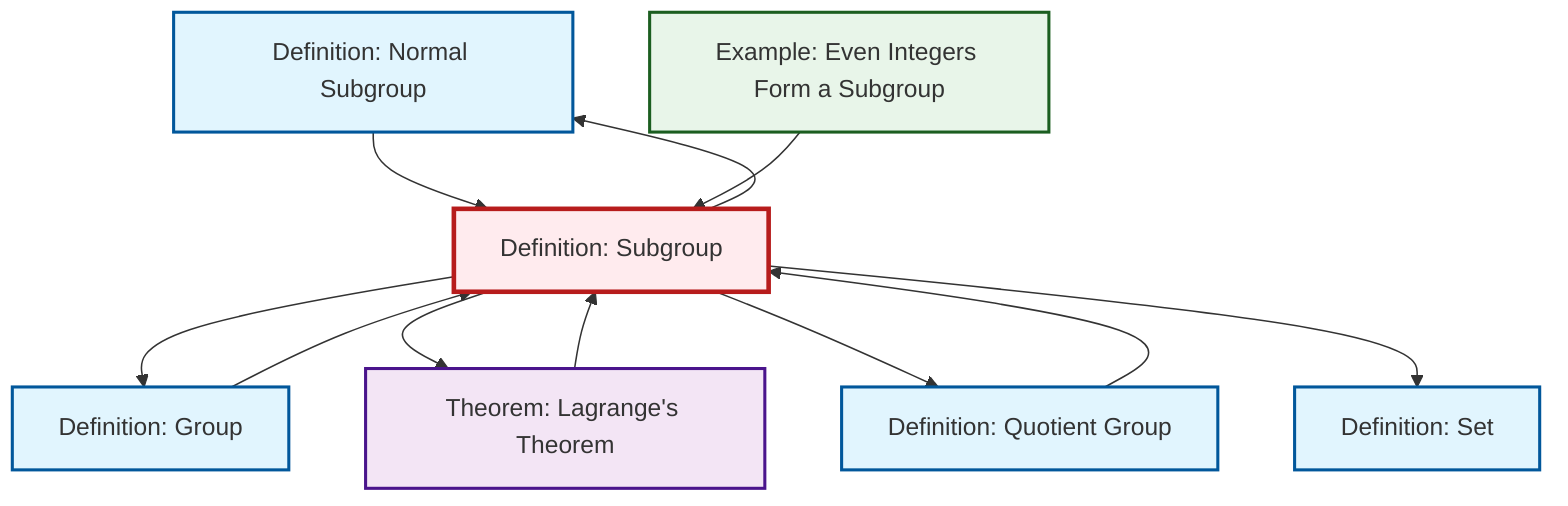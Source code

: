 graph TD
    classDef definition fill:#e1f5fe,stroke:#01579b,stroke-width:2px
    classDef theorem fill:#f3e5f5,stroke:#4a148c,stroke-width:2px
    classDef axiom fill:#fff3e0,stroke:#e65100,stroke-width:2px
    classDef example fill:#e8f5e9,stroke:#1b5e20,stroke-width:2px
    classDef current fill:#ffebee,stroke:#b71c1c,stroke-width:3px
    def-normal-subgroup["Definition: Normal Subgroup"]:::definition
    def-quotient-group["Definition: Quotient Group"]:::definition
    def-group["Definition: Group"]:::definition
    thm-lagrange["Theorem: Lagrange's Theorem"]:::theorem
    ex-even-integers-subgroup["Example: Even Integers Form a Subgroup"]:::example
    def-set["Definition: Set"]:::definition
    def-subgroup["Definition: Subgroup"]:::definition
    def-subgroup --> def-group
    def-subgroup --> def-normal-subgroup
    def-normal-subgroup --> def-subgroup
    def-quotient-group --> def-subgroup
    def-subgroup --> thm-lagrange
    def-subgroup --> def-quotient-group
    thm-lagrange --> def-subgroup
    def-group --> def-subgroup
    ex-even-integers-subgroup --> def-subgroup
    def-subgroup --> def-set
    class def-subgroup current